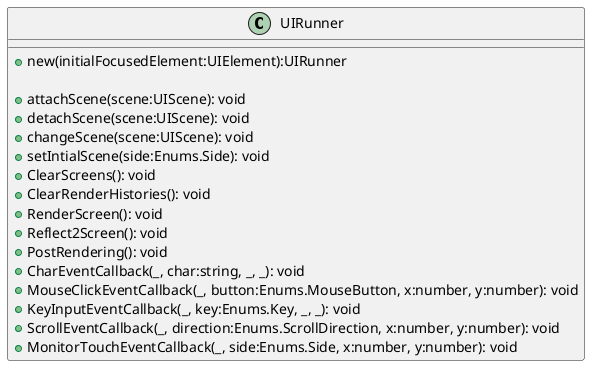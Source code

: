 @startuml

class UIRunner{

    + new(initialFocusedElement:UIElement):UIRunner

    + attachScene(scene:UIScene): void
    + detachScene(scene:UIScene): void
    + changeScene(scene:UIScene): void
    + setIntialScene(side:Enums.Side): void
    + ClearScreens(): void
    + ClearRenderHistories(): void
    + RenderScreen(): void
    + Reflect2Screen(): void
    + PostRendering(): void
    + CharEventCallback(_, char:string, _, _): void
    + MouseClickEventCallback(_, button:Enums.MouseButton, x:number, y:number): void
    + KeyInputEventCallback(_, key:Enums.Key, _, _): void
    + ScrollEventCallback(_, direction:Enums.ScrollDirection, x:number, y:number): void
    + MonitorTouchEventCallback(_, side:Enums.Side, x:number, y:number): void

}

@enduml